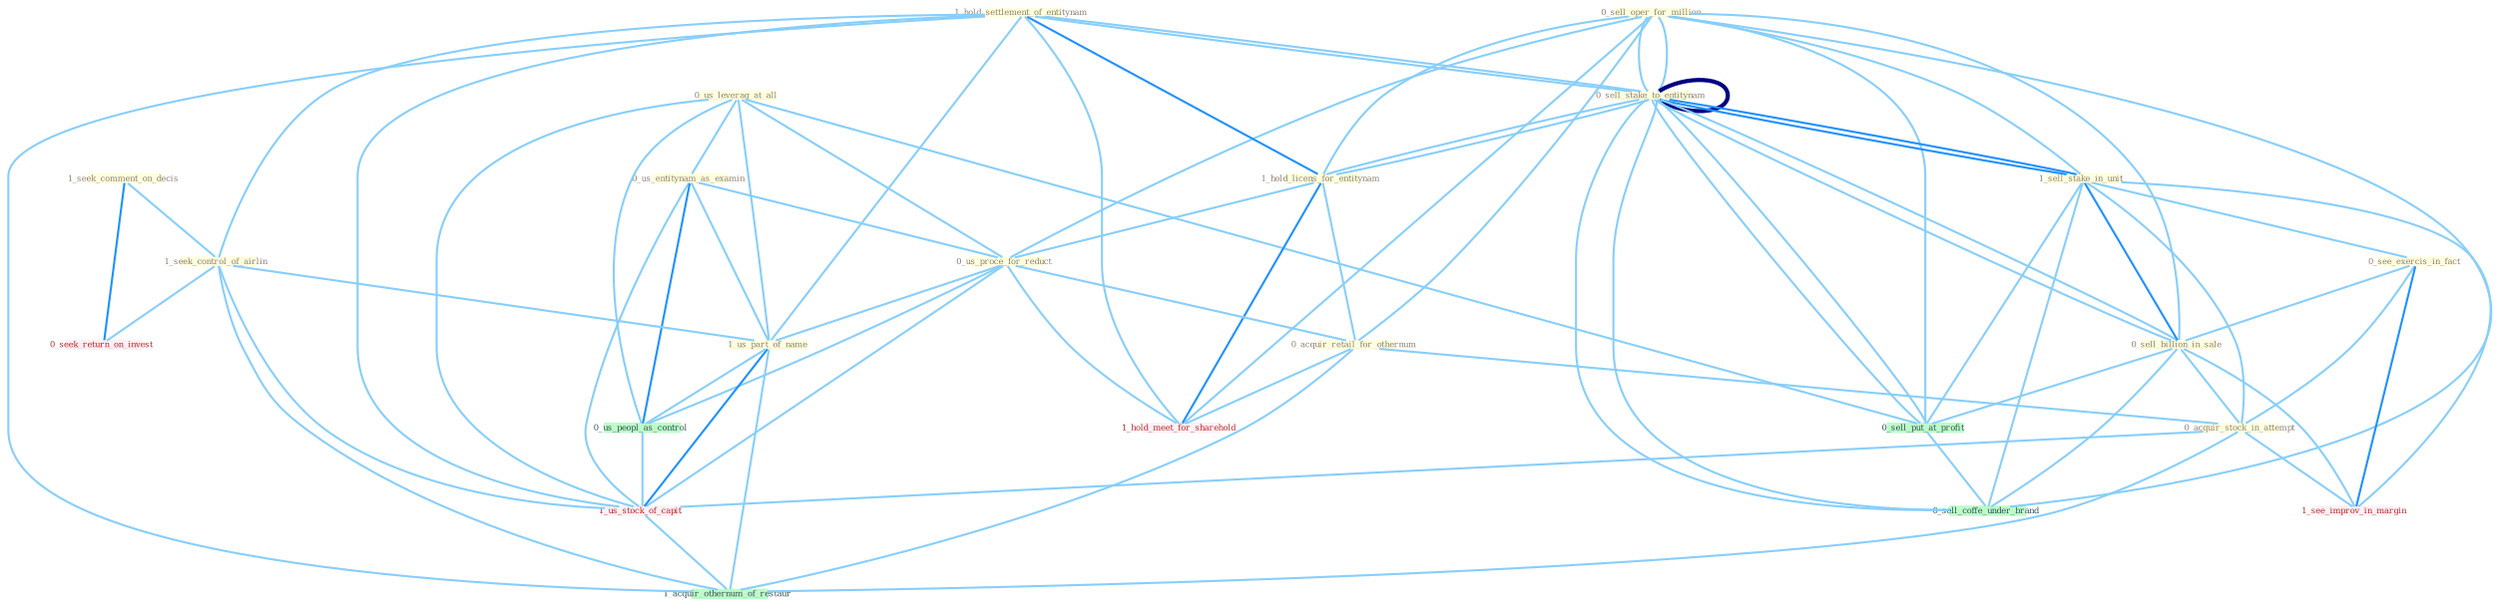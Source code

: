 Graph G{ 
    node
    [shape=polygon,style=filled,width=.5,height=.06,color="#BDFCC9",fixedsize=true,fontsize=4,
    fontcolor="#2f4f4f"];
    {node
    [color="#ffffe0", fontcolor="#8b7d6b"] "1_seek_comment_on_decis " "0_sell_oper_for_million " "0_us_leverag_at_all " "0_sell_stake_to_entitynam " "1_hold_licens_for_entitynam " "0_us_entitynam_as_examin " "1_hold_settlement_of_entitynam " "0_sell_stake_to_entitynam " "0_us_proce_for_reduct " "1_seek_control_of_airlin " "1_sell_stake_in_unit " "0_acquir_retail_for_othernum " "0_see_exercis_in_fact " "1_us_part_of_name " "0_sell_billion_in_sale " "0_acquir_stock_in_attempt "}
{node [color="#fff0f5", fontcolor="#b22222"] "0_seek_return_on_invest " "1_us_stock_of_capit " "1_see_improv_in_margin " "1_hold_meet_for_sharehold "}
edge [color="#B0E2FF"];

	"1_seek_comment_on_decis " -- "1_seek_control_of_airlin " [w="1", color="#87cefa" ];
	"1_seek_comment_on_decis " -- "0_seek_return_on_invest " [w="2", color="#1e90ff" , len=0.8];
	"0_sell_oper_for_million " -- "0_sell_stake_to_entitynam " [w="1", color="#87cefa" ];
	"0_sell_oper_for_million " -- "1_hold_licens_for_entitynam " [w="1", color="#87cefa" ];
	"0_sell_oper_for_million " -- "0_sell_stake_to_entitynam " [w="1", color="#87cefa" ];
	"0_sell_oper_for_million " -- "0_us_proce_for_reduct " [w="1", color="#87cefa" ];
	"0_sell_oper_for_million " -- "1_sell_stake_in_unit " [w="1", color="#87cefa" ];
	"0_sell_oper_for_million " -- "0_acquir_retail_for_othernum " [w="1", color="#87cefa" ];
	"0_sell_oper_for_million " -- "0_sell_billion_in_sale " [w="1", color="#87cefa" ];
	"0_sell_oper_for_million " -- "0_sell_put_at_profit " [w="1", color="#87cefa" ];
	"0_sell_oper_for_million " -- "0_sell_coffe_under_brand " [w="1", color="#87cefa" ];
	"0_sell_oper_for_million " -- "1_hold_meet_for_sharehold " [w="1", color="#87cefa" ];
	"0_us_leverag_at_all " -- "0_us_entitynam_as_examin " [w="1", color="#87cefa" ];
	"0_us_leverag_at_all " -- "0_us_proce_for_reduct " [w="1", color="#87cefa" ];
	"0_us_leverag_at_all " -- "1_us_part_of_name " [w="1", color="#87cefa" ];
	"0_us_leverag_at_all " -- "0_us_peopl_as_control " [w="1", color="#87cefa" ];
	"0_us_leverag_at_all " -- "0_sell_put_at_profit " [w="1", color="#87cefa" ];
	"0_us_leverag_at_all " -- "1_us_stock_of_capit " [w="1", color="#87cefa" ];
	"0_sell_stake_to_entitynam " -- "1_hold_licens_for_entitynam " [w="1", color="#87cefa" ];
	"0_sell_stake_to_entitynam " -- "1_hold_settlement_of_entitynam " [w="1", color="#87cefa" ];
	"0_sell_stake_to_entitynam " -- "0_sell_stake_to_entitynam " [w="4", style=bold, color="#000080", len=0.4];
	"0_sell_stake_to_entitynam " -- "1_sell_stake_in_unit " [w="2", color="#1e90ff" , len=0.8];
	"0_sell_stake_to_entitynam " -- "0_sell_billion_in_sale " [w="1", color="#87cefa" ];
	"0_sell_stake_to_entitynam " -- "0_sell_put_at_profit " [w="1", color="#87cefa" ];
	"0_sell_stake_to_entitynam " -- "0_sell_coffe_under_brand " [w="1", color="#87cefa" ];
	"1_hold_licens_for_entitynam " -- "1_hold_settlement_of_entitynam " [w="2", color="#1e90ff" , len=0.8];
	"1_hold_licens_for_entitynam " -- "0_sell_stake_to_entitynam " [w="1", color="#87cefa" ];
	"1_hold_licens_for_entitynam " -- "0_us_proce_for_reduct " [w="1", color="#87cefa" ];
	"1_hold_licens_for_entitynam " -- "0_acquir_retail_for_othernum " [w="1", color="#87cefa" ];
	"1_hold_licens_for_entitynam " -- "1_hold_meet_for_sharehold " [w="2", color="#1e90ff" , len=0.8];
	"0_us_entitynam_as_examin " -- "0_us_proce_for_reduct " [w="1", color="#87cefa" ];
	"0_us_entitynam_as_examin " -- "1_us_part_of_name " [w="1", color="#87cefa" ];
	"0_us_entitynam_as_examin " -- "0_us_peopl_as_control " [w="2", color="#1e90ff" , len=0.8];
	"0_us_entitynam_as_examin " -- "1_us_stock_of_capit " [w="1", color="#87cefa" ];
	"1_hold_settlement_of_entitynam " -- "0_sell_stake_to_entitynam " [w="1", color="#87cefa" ];
	"1_hold_settlement_of_entitynam " -- "1_seek_control_of_airlin " [w="1", color="#87cefa" ];
	"1_hold_settlement_of_entitynam " -- "1_us_part_of_name " [w="1", color="#87cefa" ];
	"1_hold_settlement_of_entitynam " -- "1_us_stock_of_capit " [w="1", color="#87cefa" ];
	"1_hold_settlement_of_entitynam " -- "1_hold_meet_for_sharehold " [w="1", color="#87cefa" ];
	"1_hold_settlement_of_entitynam " -- "1_acquir_othernum_of_restaur " [w="1", color="#87cefa" ];
	"0_sell_stake_to_entitynam " -- "1_sell_stake_in_unit " [w="2", color="#1e90ff" , len=0.8];
	"0_sell_stake_to_entitynam " -- "0_sell_billion_in_sale " [w="1", color="#87cefa" ];
	"0_sell_stake_to_entitynam " -- "0_sell_put_at_profit " [w="1", color="#87cefa" ];
	"0_sell_stake_to_entitynam " -- "0_sell_coffe_under_brand " [w="1", color="#87cefa" ];
	"0_us_proce_for_reduct " -- "0_acquir_retail_for_othernum " [w="1", color="#87cefa" ];
	"0_us_proce_for_reduct " -- "1_us_part_of_name " [w="1", color="#87cefa" ];
	"0_us_proce_for_reduct " -- "0_us_peopl_as_control " [w="1", color="#87cefa" ];
	"0_us_proce_for_reduct " -- "1_us_stock_of_capit " [w="1", color="#87cefa" ];
	"0_us_proce_for_reduct " -- "1_hold_meet_for_sharehold " [w="1", color="#87cefa" ];
	"1_seek_control_of_airlin " -- "1_us_part_of_name " [w="1", color="#87cefa" ];
	"1_seek_control_of_airlin " -- "0_seek_return_on_invest " [w="1", color="#87cefa" ];
	"1_seek_control_of_airlin " -- "1_us_stock_of_capit " [w="1", color="#87cefa" ];
	"1_seek_control_of_airlin " -- "1_acquir_othernum_of_restaur " [w="1", color="#87cefa" ];
	"1_sell_stake_in_unit " -- "0_see_exercis_in_fact " [w="1", color="#87cefa" ];
	"1_sell_stake_in_unit " -- "0_sell_billion_in_sale " [w="2", color="#1e90ff" , len=0.8];
	"1_sell_stake_in_unit " -- "0_acquir_stock_in_attempt " [w="1", color="#87cefa" ];
	"1_sell_stake_in_unit " -- "0_sell_put_at_profit " [w="1", color="#87cefa" ];
	"1_sell_stake_in_unit " -- "1_see_improv_in_margin " [w="1", color="#87cefa" ];
	"1_sell_stake_in_unit " -- "0_sell_coffe_under_brand " [w="1", color="#87cefa" ];
	"0_acquir_retail_for_othernum " -- "0_acquir_stock_in_attempt " [w="1", color="#87cefa" ];
	"0_acquir_retail_for_othernum " -- "1_hold_meet_for_sharehold " [w="1", color="#87cefa" ];
	"0_acquir_retail_for_othernum " -- "1_acquir_othernum_of_restaur " [w="1", color="#87cefa" ];
	"0_see_exercis_in_fact " -- "0_sell_billion_in_sale " [w="1", color="#87cefa" ];
	"0_see_exercis_in_fact " -- "0_acquir_stock_in_attempt " [w="1", color="#87cefa" ];
	"0_see_exercis_in_fact " -- "1_see_improv_in_margin " [w="2", color="#1e90ff" , len=0.8];
	"1_us_part_of_name " -- "0_us_peopl_as_control " [w="1", color="#87cefa" ];
	"1_us_part_of_name " -- "1_us_stock_of_capit " [w="2", color="#1e90ff" , len=0.8];
	"1_us_part_of_name " -- "1_acquir_othernum_of_restaur " [w="1", color="#87cefa" ];
	"0_sell_billion_in_sale " -- "0_acquir_stock_in_attempt " [w="1", color="#87cefa" ];
	"0_sell_billion_in_sale " -- "0_sell_put_at_profit " [w="1", color="#87cefa" ];
	"0_sell_billion_in_sale " -- "1_see_improv_in_margin " [w="1", color="#87cefa" ];
	"0_sell_billion_in_sale " -- "0_sell_coffe_under_brand " [w="1", color="#87cefa" ];
	"0_acquir_stock_in_attempt " -- "1_us_stock_of_capit " [w="1", color="#87cefa" ];
	"0_acquir_stock_in_attempt " -- "1_see_improv_in_margin " [w="1", color="#87cefa" ];
	"0_acquir_stock_in_attempt " -- "1_acquir_othernum_of_restaur " [w="1", color="#87cefa" ];
	"0_us_peopl_as_control " -- "1_us_stock_of_capit " [w="1", color="#87cefa" ];
	"0_sell_put_at_profit " -- "0_sell_coffe_under_brand " [w="1", color="#87cefa" ];
	"1_us_stock_of_capit " -- "1_acquir_othernum_of_restaur " [w="1", color="#87cefa" ];
}